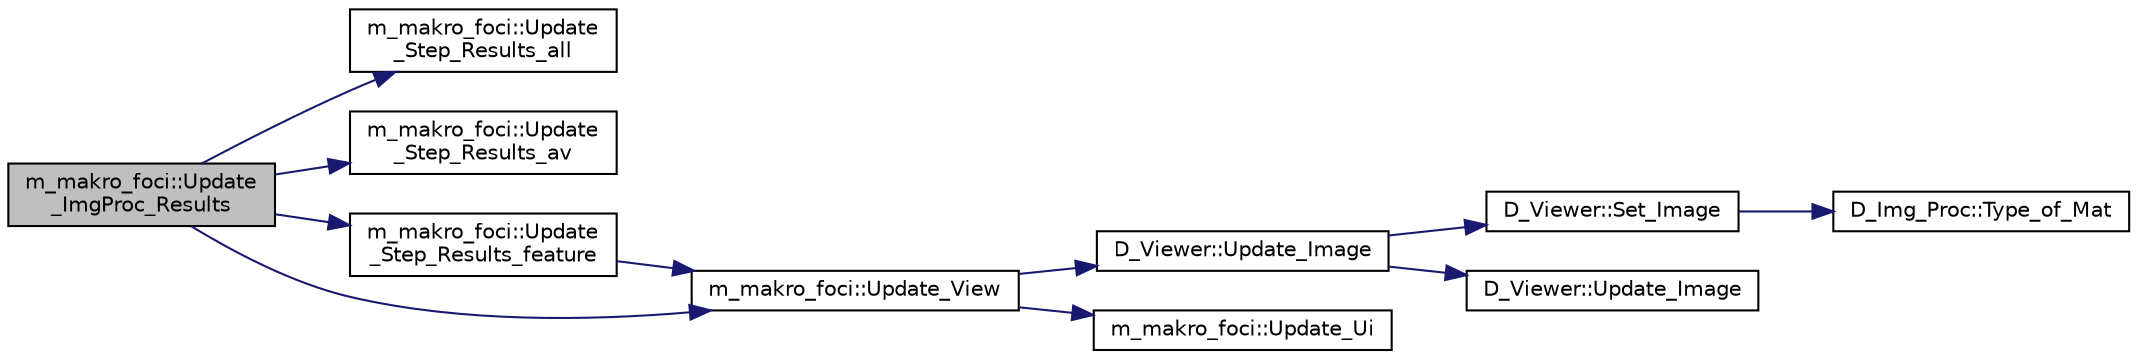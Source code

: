 digraph "m_makro_foci::Update_ImgProc_Results"
{
 // LATEX_PDF_SIZE
  edge [fontname="Helvetica",fontsize="10",labelfontname="Helvetica",labelfontsize="10"];
  node [fontname="Helvetica",fontsize="10",shape=record];
  rankdir="LR";
  Node1 [label="m_makro_foci::Update\l_ImgProc_Results",height=0.2,width=0.4,color="black", fillcolor="grey75", style="filled", fontcolor="black",tooltip=" "];
  Node1 -> Node2 [color="midnightblue",fontsize="10",style="solid",fontname="Helvetica"];
  Node2 [label="m_makro_foci::Update\l_Step_Results_all",height=0.2,width=0.4,color="black", fillcolor="white", style="filled",URL="$classm__makro__foci.html#a7deeff9a6adc639c055e4e81ed431f94",tooltip=" "];
  Node1 -> Node3 [color="midnightblue",fontsize="10",style="solid",fontname="Helvetica"];
  Node3 [label="m_makro_foci::Update\l_Step_Results_av",height=0.2,width=0.4,color="black", fillcolor="white", style="filled",URL="$classm__makro__foci.html#a410705510c5b33098f8df8f1ca764c75",tooltip=" "];
  Node1 -> Node4 [color="midnightblue",fontsize="10",style="solid",fontname="Helvetica"];
  Node4 [label="m_makro_foci::Update\l_Step_Results_feature",height=0.2,width=0.4,color="black", fillcolor="white", style="filled",URL="$classm__makro__foci.html#a478d8c0fa7bf4d610546d695c6baf8ba",tooltip=" "];
  Node4 -> Node5 [color="midnightblue",fontsize="10",style="solid",fontname="Helvetica"];
  Node5 [label="m_makro_foci::Update_View",height=0.2,width=0.4,color="black", fillcolor="white", style="filled",URL="$classm__makro__foci.html#a57616b460ddefc98f32c6facdfe256bd",tooltip=" "];
  Node5 -> Node6 [color="midnightblue",fontsize="10",style="solid",fontname="Helvetica"];
  Node6 [label="D_Viewer::Update_Image",height=0.2,width=0.4,color="black", fillcolor="white", style="filled",URL="$class_d___viewer.html#ad930d0f9d7b3158439e86badac21cd7d",tooltip=" "];
  Node6 -> Node7 [color="midnightblue",fontsize="10",style="solid",fontname="Helvetica"];
  Node7 [label="D_Viewer::Set_Image",height=0.2,width=0.4,color="black", fillcolor="white", style="filled",URL="$class_d___viewer.html#afd944649f022f14ab883e45c40581618",tooltip=" "];
  Node7 -> Node8 [color="midnightblue",fontsize="10",style="solid",fontname="Helvetica"];
  Node8 [label="D_Img_Proc::Type_of_Mat",height=0.2,width=0.4,color="black", fillcolor="white", style="filled",URL="$class_d___img___proc.html#a7bca30c8476acd261b0f564fbefc80ea",tooltip=" "];
  Node6 -> Node9 [color="midnightblue",fontsize="10",style="solid",fontname="Helvetica"];
  Node9 [label="D_Viewer::Update_Image",height=0.2,width=0.4,color="black", fillcolor="white", style="filled",URL="$class_d___viewer.html#af32a5a09291e7044cd134d021b966d59",tooltip=" "];
  Node5 -> Node10 [color="midnightblue",fontsize="10",style="solid",fontname="Helvetica"];
  Node10 [label="m_makro_foci::Update_Ui",height=0.2,width=0.4,color="black", fillcolor="white", style="filled",URL="$classm__makro__foci.html#abf53aed689b908807a682e5799266476",tooltip=" "];
  Node1 -> Node5 [color="midnightblue",fontsize="10",style="solid",fontname="Helvetica"];
}
